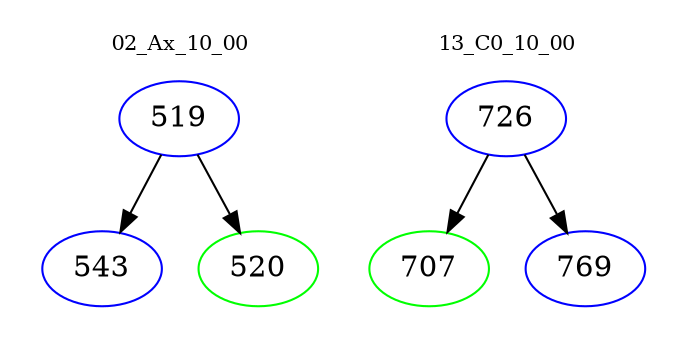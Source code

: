 digraph{
subgraph cluster_0 {
color = white
label = "02_Ax_10_00";
fontsize=10;
T0_519 [label="519", color="blue"]
T0_519 -> T0_543 [color="black"]
T0_543 [label="543", color="blue"]
T0_519 -> T0_520 [color="black"]
T0_520 [label="520", color="green"]
}
subgraph cluster_1 {
color = white
label = "13_C0_10_00";
fontsize=10;
T1_726 [label="726", color="blue"]
T1_726 -> T1_707 [color="black"]
T1_707 [label="707", color="green"]
T1_726 -> T1_769 [color="black"]
T1_769 [label="769", color="blue"]
}
}
